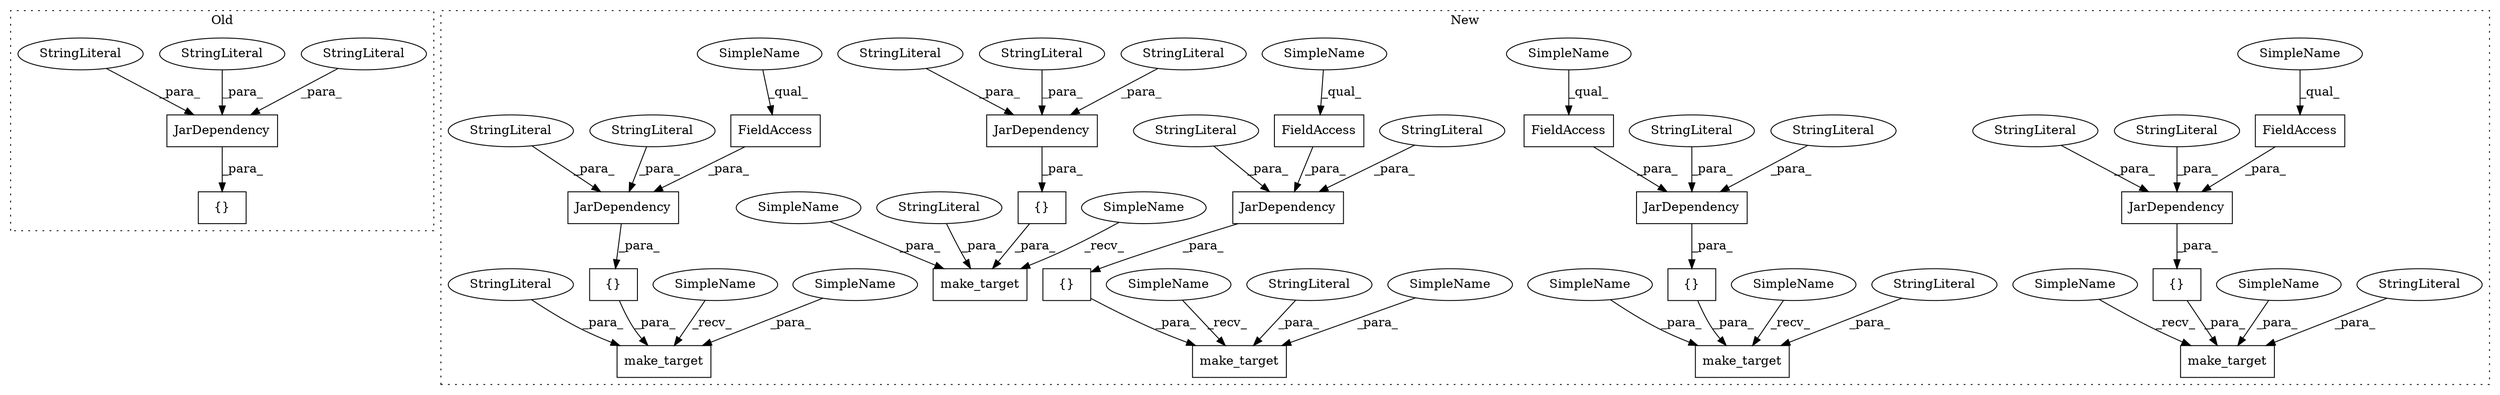 digraph G {
subgraph cluster0 {
1 [label="JarDependency" a="32" s="2360,2415" l="14,1" shape="box"];
3 [label="StringLiteral" a="45" s="2391" l="15" shape="ellipse"];
4 [label="StringLiteral" a="45" s="2407" l="8" shape="ellipse"];
7 [label="StringLiteral" a="45" s="2374" l="16" shape="ellipse"];
8 [label="{}" a="4" s="2359,2416" l="1,1" shape="box"];
label = "Old";
style="dotted";
}
subgraph cluster1 {
2 [label="JarDependency" a="32" s="2842,2919" l="14,1" shape="box"];
5 [label="StringLiteral" a="45" s="2873" l="16" shape="ellipse"];
6 [label="StringLiteral" a="45" s="2856" l="16" shape="ellipse"];
9 [label="{}" a="4" s="2841,2920" l="1,1" shape="box"];
10 [label="make_target" a="32" s="2799,2921" l="12,1" shape="box"];
11 [label="FieldAccess" a="22" s="2756" l="29" shape="box"];
12 [label="make_target" a="32" s="2933,3061" l="12,1" shape="box"];
13 [label="{}" a="4" s="2982,3060" l="1,1" shape="box"];
14 [label="make_target" a="32" s="3073,3195" l="12,1" shape="box"];
15 [label="JarDependency" a="32" s="3120,3193" l="14,1" shape="box"];
16 [label="make_target" a="32" s="2555,2647" l="12,1" shape="box"];
17 [label="JarDependency" a="32" s="2598,2645" l="14,1" shape="box"];
18 [label="make_target" a="32" s="2659,2787" l="12,1" shape="box"];
19 [label="{}" a="4" s="2708,2786" l="1,1" shape="box"];
20 [label="JarDependency" a="32" s="2709,2785" l="14,1" shape="box"];
21 [label="{}" a="4" s="3119,3194" l="1,1" shape="box"];
22 [label="JarDependency" a="32" s="2983,3059" l="14,1" shape="box"];
23 [label="{}" a="4" s="2597,2646" l="1,1" shape="box"];
24 [label="FieldAccess" a="22" s="3164" l="29" shape="box"];
25 [label="FieldAccess" a="22" s="3030" l="29" shape="box"];
26 [label="FieldAccess" a="22" s="2890" l="29" shape="box"];
27 [label="StringLiteral" a="45" s="3151" l="12" shape="ellipse"];
28 [label="StringLiteral" a="45" s="2671" l="16" shape="ellipse"];
29 [label="StringLiteral" a="45" s="2945" l="16" shape="ellipse"];
30 [label="StringLiteral" a="45" s="2638" l="7" shape="ellipse"];
31 [label="StringLiteral" a="45" s="2723" l="16" shape="ellipse"];
32 [label="StringLiteral" a="45" s="2740" l="15" shape="ellipse"];
33 [label="StringLiteral" a="45" s="2629" l="8" shape="ellipse"];
34 [label="StringLiteral" a="45" s="2997" l="16" shape="ellipse"];
35 [label="StringLiteral" a="45" s="3134" l="16" shape="ellipse"];
36 [label="StringLiteral" a="45" s="3014" l="15" shape="ellipse"];
37 [label="StringLiteral" a="45" s="2612" l="16" shape="ellipse"];
38 [label="StringLiteral" a="45" s="2567" l="9" shape="ellipse"];
39 [label="StringLiteral" a="45" s="2811" l="9" shape="ellipse"];
40 [label="StringLiteral" a="45" s="3085" l="13" shape="ellipse"];
41 [label="SimpleName" a="42" s="2577" l="10" shape="ellipse"];
42 [label="SimpleName" a="42" s="3099" l="10" shape="ellipse"];
43 [label="SimpleName" a="42" s="2821" l="10" shape="ellipse"];
44 [label="SimpleName" a="42" s="2962" l="10" shape="ellipse"];
45 [label="SimpleName" a="42" s="2688" l="10" shape="ellipse"];
46 [label="SimpleName" a="42" s="3164" l="4" shape="ellipse"];
47 [label="SimpleName" a="42" s="2756" l="4" shape="ellipse"];
48 [label="SimpleName" a="42" s="2794" l="4" shape="ellipse"];
49 [label="SimpleName" a="42" s="2928" l="4" shape="ellipse"];
50 [label="SimpleName" a="42" s="3030" l="4" shape="ellipse"];
51 [label="SimpleName" a="42" s="2550" l="4" shape="ellipse"];
52 [label="SimpleName" a="42" s="2654" l="4" shape="ellipse"];
53 [label="SimpleName" a="42" s="2890" l="4" shape="ellipse"];
54 [label="SimpleName" a="42" s="3068" l="4" shape="ellipse"];
label = "New";
style="dotted";
}
1 -> 8 [label="_para_"];
2 -> 9 [label="_para_"];
3 -> 1 [label="_para_"];
4 -> 1 [label="_para_"];
5 -> 2 [label="_para_"];
6 -> 2 [label="_para_"];
7 -> 1 [label="_para_"];
9 -> 10 [label="_para_"];
11 -> 20 [label="_para_"];
13 -> 12 [label="_para_"];
15 -> 21 [label="_para_"];
17 -> 23 [label="_para_"];
19 -> 18 [label="_para_"];
20 -> 19 [label="_para_"];
21 -> 14 [label="_para_"];
22 -> 13 [label="_para_"];
23 -> 16 [label="_para_"];
24 -> 15 [label="_para_"];
25 -> 22 [label="_para_"];
26 -> 2 [label="_para_"];
27 -> 15 [label="_para_"];
28 -> 18 [label="_para_"];
29 -> 12 [label="_para_"];
30 -> 17 [label="_para_"];
31 -> 20 [label="_para_"];
32 -> 20 [label="_para_"];
33 -> 17 [label="_para_"];
34 -> 22 [label="_para_"];
35 -> 15 [label="_para_"];
36 -> 22 [label="_para_"];
37 -> 17 [label="_para_"];
38 -> 16 [label="_para_"];
39 -> 10 [label="_para_"];
40 -> 14 [label="_para_"];
41 -> 16 [label="_para_"];
42 -> 14 [label="_para_"];
43 -> 10 [label="_para_"];
44 -> 12 [label="_para_"];
45 -> 18 [label="_para_"];
46 -> 24 [label="_qual_"];
47 -> 11 [label="_qual_"];
48 -> 10 [label="_recv_"];
49 -> 12 [label="_recv_"];
50 -> 25 [label="_qual_"];
51 -> 16 [label="_recv_"];
52 -> 18 [label="_recv_"];
53 -> 26 [label="_qual_"];
54 -> 14 [label="_recv_"];
}
